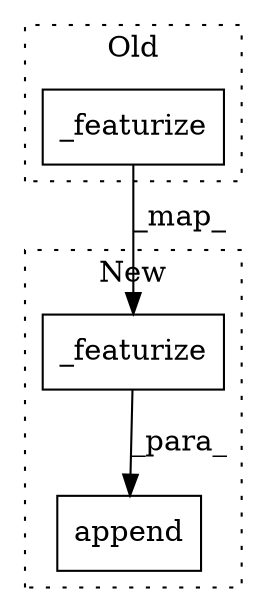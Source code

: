 digraph G {
subgraph cluster0 {
1 [label="_featurize" a="32" s="2724,2738" l="11,1" shape="box"];
label = "Old";
style="dotted";
}
subgraph cluster1 {
2 [label="_featurize" a="32" s="2757,2771" l="11,1" shape="box"];
3 [label="append" a="32" s="2745,2772" l="7,1" shape="box"];
label = "New";
style="dotted";
}
1 -> 2 [label="_map_"];
2 -> 3 [label="_para_"];
}